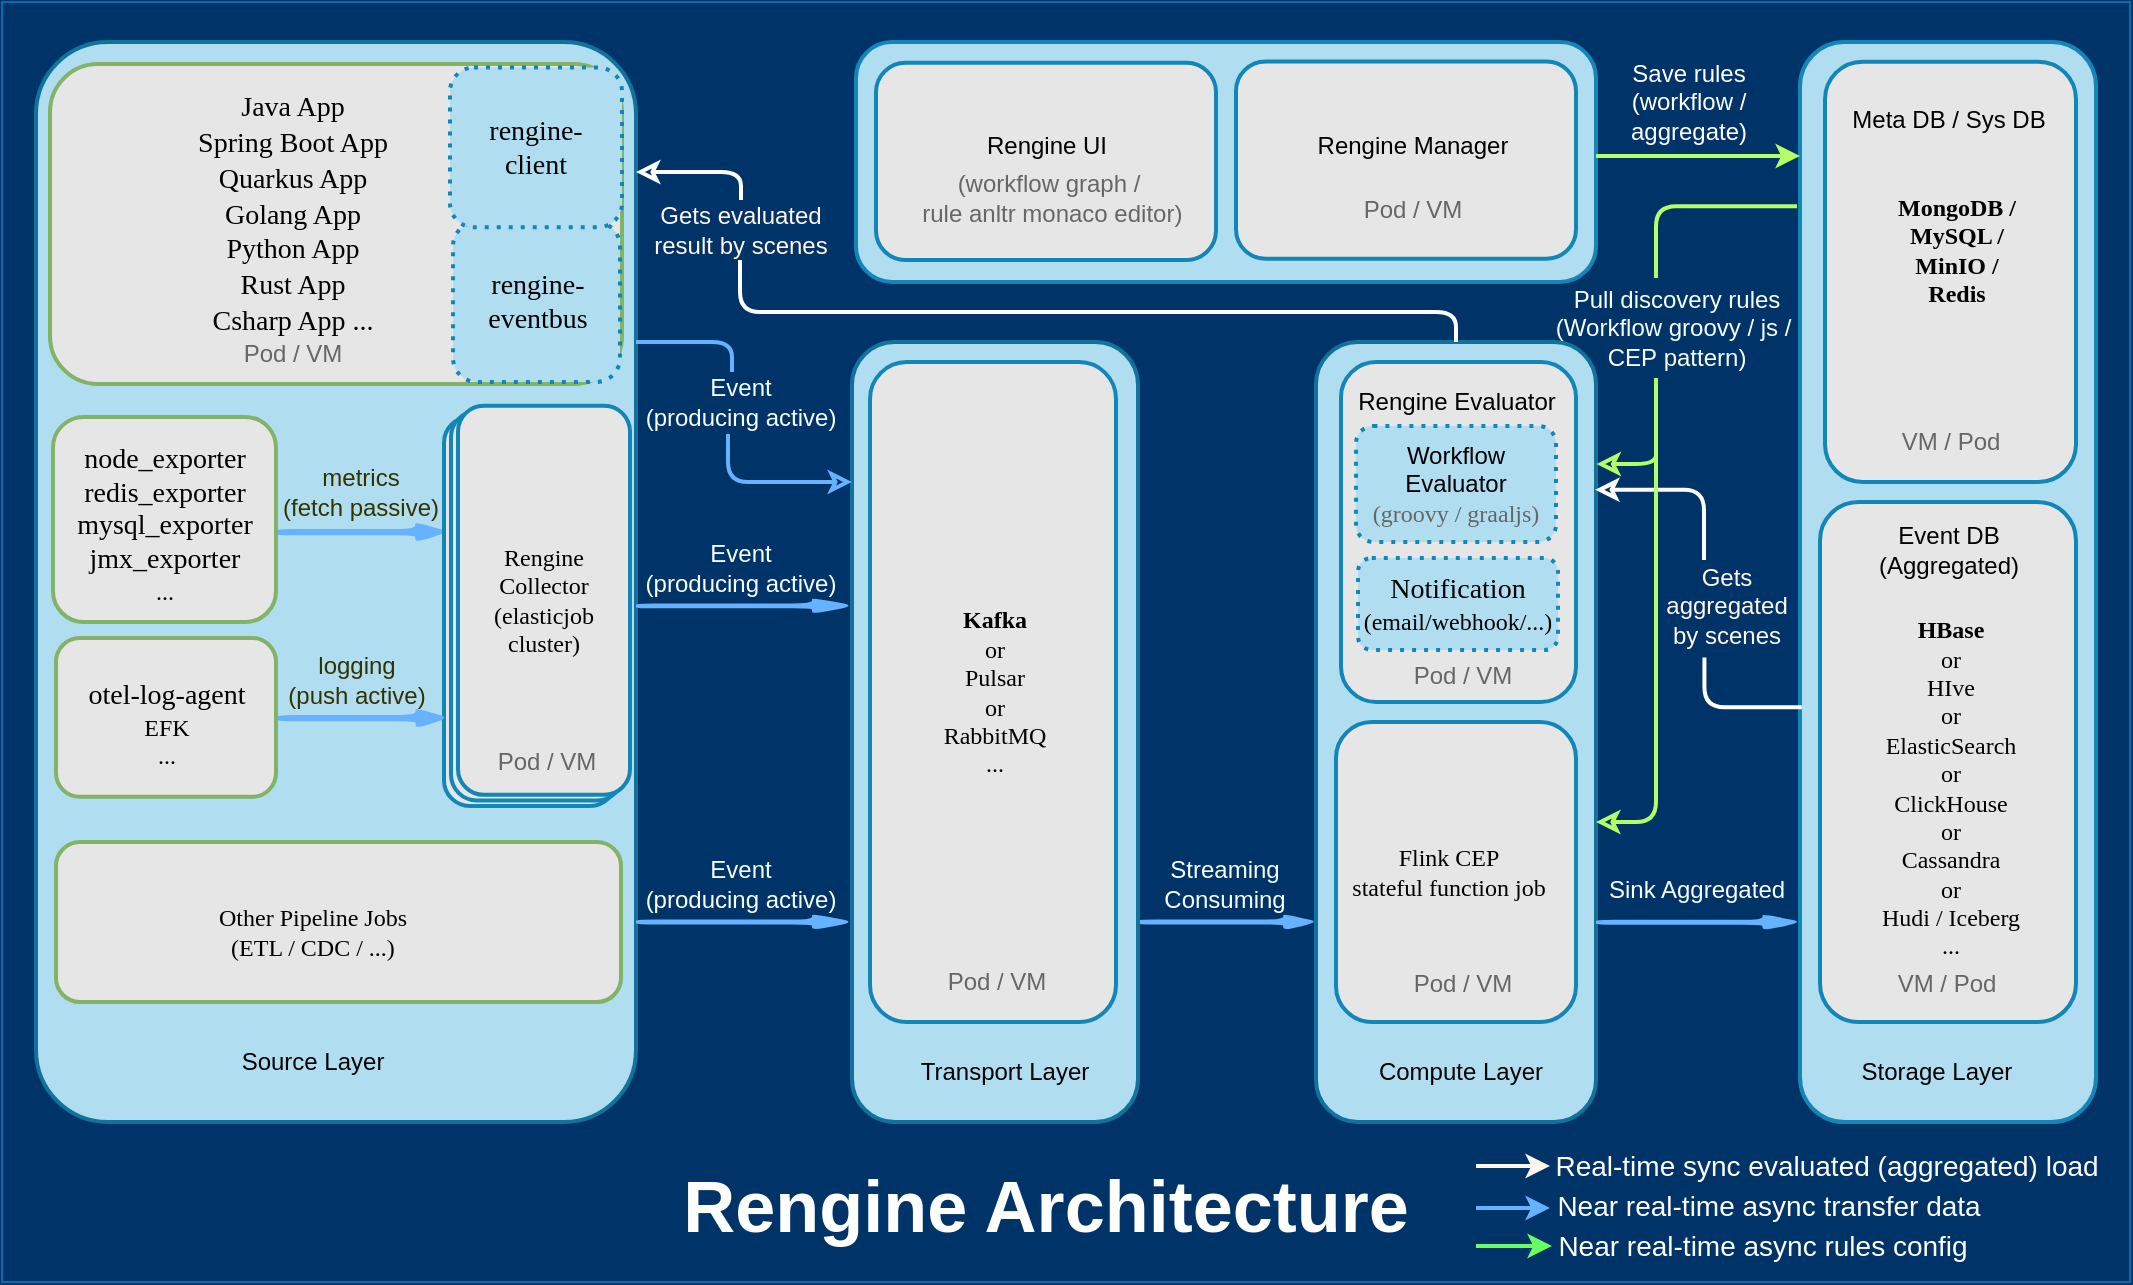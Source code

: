 <mxfile compressed="true" version="15.4.0" type="device"><diagram id="6a731a19-8d31-9384-78a2-239565b7b9f0" name="Page-1"><mxGraphModel dx="1020" dy="604" grid="1" gridSize="10" guides="1" tooltips="1" connect="1" arrows="1" fold="1" page="1" pageScale="1" pageWidth="1169" pageHeight="827" background="#003469" math="0" shadow="0"><root><mxCell id="0"/><mxCell id="1" parent="0"/><mxCell id="liq5NkUreGpoknxuroZ0-2047" value="" style="whiteSpace=wrap;html=1;fillColor=#003469;strokeColor=#006EAF;fontColor=#ffffff;rounded=0;sketch=0;shadow=0;glass=0;" parent="1" vertex="1"><mxGeometry x="893" y="80" width="1064" height="640" as="geometry"/></mxCell><mxCell id="Ersdq_0Ya5bNdE3jLogt-2050" value="&lt;font color=&quot;#000000&quot;&gt;&lt;br&gt;&lt;/font&gt;" style="whiteSpace=wrap;html=1;strokeColor=#10739e;strokeWidth=2;fillColor=#b1ddf0;fontFamily=Verdana;fontSize=12;glass=0;shadow=0;rounded=1;arcSize=12;imageWidth=24;" parent="1" vertex="1"><mxGeometry x="910" y="100" width="300" height="540" as="geometry"/></mxCell><mxCell id="2024" value="&lt;font color=&quot;#000000&quot;&gt;&lt;br&gt;&lt;/font&gt;" style="whiteSpace=wrap;html=1;strokeColor=#82B366;strokeWidth=2;fillColor=#E6E6E6;fontFamily=Verdana;fontSize=12;fontColor=#00BEF2;rounded=1;" parent="1" vertex="1"><mxGeometry x="917" y="111" width="286" height="160" as="geometry"/></mxCell><mxCell id="2047" value="Rengine Architecture" style="text;html=1;strokeColor=none;fillColor=none;align=center;verticalAlign=middle;whiteSpace=wrap;overflow=hidden;dashed=1;fontSize=36;fontColor=#FFFFFF;fontFamily=Helvetica;fontStyle=1;rounded=1;" parent="1" vertex="1"><mxGeometry x="1180" y="657.01" width="470" height="50" as="geometry"/></mxCell><mxCell id="Lg0UFJUU80Y_jGTndtaA-2095" value="" style="shape=singleArrow;whiteSpace=wrap;html=1;fillColor=#66B2FF;strokeColor=none;strokeWidth=2;rounded=1;" parent="1" vertex="1"><mxGeometry x="1460" y="535.88" width="92" height="8.25" as="geometry"/></mxCell><mxCell id="Lg0UFJUU80Y_jGTndtaA-2106" value="" style="shape=singleArrow;whiteSpace=wrap;html=1;strokeColor=none;rounded=1;fillColor=#66B2FF;" parent="1" vertex="1"><mxGeometry x="1030" y="340" width="87" height="10.12" as="geometry"/></mxCell><mxCell id="Lg0UFJUU80Y_jGTndtaA-2130" value="&lt;font color=&quot;#000000&quot;&gt;&lt;font style=&quot;font-size: 14px&quot;&gt;rengine-&lt;br&gt;eventbus&lt;/font&gt;&lt;br&gt;&lt;/font&gt;" style="whiteSpace=wrap;html=1;dashed=1;strokeWidth=2;fontFamily=Verdana;fontSize=12;fillColor=#b1ddf0;strokeColor=#1386B8;dashPattern=1 2;rounded=1;" parent="1" vertex="1"><mxGeometry x="1118.5" y="190" width="83.5" height="80" as="geometry"/></mxCell><mxCell id="Lg0UFJUU80Y_jGTndtaA-2138" value="&lt;font color=&quot;#f7fffa&quot;&gt;Streaming&lt;br&gt;Consuming&lt;/font&gt;" style="text;html=1;align=center;verticalAlign=middle;resizable=0;points=[];autosize=1;strokeColor=none;fillColor=none;dashed=1;rounded=1;" parent="1" vertex="1"><mxGeometry x="1464" y="505.88" width="80" height="30" as="geometry"/></mxCell><mxCell id="Lg0UFJUU80Y_jGTndtaA-2139" value="&lt;font color=&quot;#f7fffa&quot;&gt;Sink Aggregated&lt;/font&gt;&lt;font color=&quot;#f7fffa&quot;&gt;&lt;br&gt;&lt;/font&gt;" style="text;html=1;align=center;verticalAlign=middle;resizable=0;points=[];autosize=1;strokeColor=none;fillColor=none;rounded=1;" parent="1" vertex="1"><mxGeometry x="1690.25" y="514.44" width="100" height="20" as="geometry"/></mxCell><mxCell id="Lg0UFJUU80Y_jGTndtaA-2142" value="&lt;span style=&quot;color: rgb(247 , 255 , 250)&quot;&gt;Event&lt;/span&gt;&lt;font color=&quot;#f7fffa&quot; style=&quot;font-size: 12px&quot;&gt;&lt;br&gt;(producing active)&lt;/font&gt;" style="text;html=1;align=center;verticalAlign=middle;resizable=0;points=[];autosize=1;strokeColor=none;fillColor=none;rounded=1;" parent="1" vertex="1"><mxGeometry x="1207" y="506" width="110" height="30" as="geometry"/></mxCell><mxCell id="Lg0UFJUU80Y_jGTndtaA-2152" value="&lt;font color=&quot;#000000&quot;&gt;&lt;br&gt;&lt;/font&gt;" style="whiteSpace=wrap;html=1;strokeColor=#82B366;strokeWidth=2;fillColor=#E6E6E6;fontFamily=Verdana;fontSize=12;fontColor=#00BEF2;rounded=1;" parent="1" vertex="1"><mxGeometry x="918.5" y="287.46" width="111.5" height="102.54" as="geometry"/></mxCell><mxCell id="Lg0UFJUU80Y_jGTndtaA-2153" value="&lt;font face=&quot;verdana&quot; style=&quot;font-size: 14px&quot;&gt;&lt;span style=&quot;font-size: 14px&quot;&gt;node_exporter&lt;/span&gt;&lt;span style=&quot;font-size: 14px&quot;&gt;&lt;br&gt;&lt;/span&gt;redis_exporter&lt;br&gt;mysql_exporter&lt;br&gt;jmx_exporter&lt;br&gt;&lt;/font&gt;&lt;font face=&quot;verdana&quot;&gt;...&lt;br&gt;&lt;/font&gt;" style="text;html=1;align=center;verticalAlign=middle;resizable=0;points=[];autosize=1;strokeColor=none;fillColor=none;rounded=1;" parent="1" vertex="1"><mxGeometry x="924" y="300.88" width="100" height="80" as="geometry"/></mxCell><mxCell id="Lg0UFJUU80Y_jGTndtaA-2164" value="&lt;font color=&quot;#000000&quot;&gt;&lt;font style=&quot;font-size: 14px&quot;&gt;rengine-&lt;br&gt;client&lt;/font&gt;&lt;br&gt;&lt;/font&gt;" style="whiteSpace=wrap;html=1;dashed=1;strokeWidth=2;fontFamily=Verdana;fontSize=12;fillColor=#b1ddf0;strokeColor=#1386B8;dashPattern=1 2;rounded=1;" parent="1" vertex="1"><mxGeometry x="1117" y="112.75" width="86" height="79.89" as="geometry"/></mxCell><mxCell id="Lg0UFJUU80Y_jGTndtaA-2173" value="" style="endArrow=none;html=1;strokeColor=#B3FF66;strokeWidth=2;edgeStyle=orthogonalEdgeStyle;startArrow=none;startFill=0;endFill=0;entryX=-0.01;entryY=0.152;entryDx=0;entryDy=0;entryPerimeter=0;" parent="1" target="oJ2zj1i_s-X4qzBes9kp-2050" edge="1"><mxGeometry width="50" height="50" relative="1" as="geometry"><mxPoint x="1720" y="218" as="sourcePoint"/><mxPoint x="1789" y="220" as="targetPoint"/><Array as="points"><mxPoint x="1720" y="182"/></Array></mxGeometry></mxCell><mxCell id="Lg0UFJUU80Y_jGTndtaA-2132" value="&lt;font style=&quot;font-size: 14px&quot;&gt;&lt;span style=&quot;font-family: &amp;#34;verdana&amp;#34;&quot;&gt;Java App&lt;/span&gt;&lt;span style=&quot;font-family: &amp;#34;verdana&amp;#34;&quot;&gt;&lt;br&gt;Spring Boot App&lt;br&gt;&lt;/span&gt;&lt;span style=&quot;font-family: &amp;#34;verdana&amp;#34;&quot;&gt;Quarkus App&lt;br&gt;Golang App&lt;br&gt;&lt;/span&gt;&lt;span style=&quot;font-family: &amp;#34;verdana&amp;#34;&quot;&gt;Python App&lt;br&gt;Rust App&lt;br&gt;Csharp App ...&lt;/span&gt;&lt;br&gt;&lt;/font&gt;" style="text;html=1;align=center;verticalAlign=middle;resizable=0;points=[];autosize=1;strokeColor=none;fillColor=none;rounded=1;" parent="1" vertex="1"><mxGeometry x="982.5" y="131" width="110" height="110" as="geometry"/></mxCell><mxCell id="-isZvfm1eyCs0BBh3orQ-2047" value="&lt;font color=&quot;#000000&quot;&gt;&lt;br&gt;&lt;/font&gt;" style="whiteSpace=wrap;html=1;strokeColor=#82B366;strokeWidth=2;fillColor=#E6E6E6;fontFamily=Verdana;fontSize=12;fontColor=#00BEF2;rounded=1;" parent="1" vertex="1"><mxGeometry x="920" y="500" width="282.5" height="80" as="geometry"/></mxCell><mxCell id="-isZvfm1eyCs0BBh3orQ-2048" value="&lt;font face=&quot;verdana&quot;&gt;Other Pipeline Jobs&lt;br&gt;(ETL / CDC / ...)&lt;br&gt;&lt;/font&gt;" style="text;html=1;align=center;verticalAlign=middle;resizable=0;points=[];autosize=1;strokeColor=none;fillColor=none;rounded=1;" parent="1" vertex="1"><mxGeometry x="992.5" y="530" width="110" height="30" as="geometry"/></mxCell><mxCell id="-isZvfm1eyCs0BBh3orQ-2049" value="" style="shape=singleArrow;whiteSpace=wrap;html=1;fillColor=#66B2FF;strokeColor=none;strokeWidth=2;rounded=1;" parent="1" vertex="1"><mxGeometry x="1210" y="377.82" width="110" height="8.25" as="geometry"/></mxCell><mxCell id="-isZvfm1eyCs0BBh3orQ-2051" value="&lt;font color=&quot;#f7fffa&quot;&gt;Event&lt;br&gt;(&lt;/font&gt;&lt;span style=&quot;color: rgb(247 , 255 , 250)&quot;&gt;producing&amp;nbsp;&lt;/span&gt;&lt;span style=&quot;color: rgb(247 , 255 , 250)&quot;&gt;active&lt;/span&gt;&lt;font color=&quot;#f7fffa&quot;&gt;)&lt;/font&gt;" style="text;html=1;align=center;verticalAlign=middle;resizable=0;points=[];autosize=1;rounded=1;" parent="1" vertex="1"><mxGeometry x="1207" y="347.95" width="110" height="30" as="geometry"/></mxCell><mxCell id="-isZvfm1eyCs0BBh3orQ-2058" value="" style="endArrow=classic;html=1;strokeColor=#66FF66;edgeStyle=orthogonalEdgeStyle;strokeWidth=2;" parent="1" edge="1"><mxGeometry width="50" height="50" relative="1" as="geometry"><mxPoint x="1630" y="702" as="sourcePoint"/><mxPoint x="1668" y="701.99" as="targetPoint"/><Array as="points"><mxPoint x="1648" y="701.99"/><mxPoint x="1648" y="701.99"/></Array></mxGeometry></mxCell><mxCell id="-isZvfm1eyCs0BBh3orQ-2054" value="" style="endArrow=classic;html=1;strokeColor=#FFF7EB;edgeStyle=orthogonalEdgeStyle;strokeWidth=2;" parent="1" edge="1"><mxGeometry width="50" height="50" relative="1" as="geometry"><mxPoint x="1630" y="662" as="sourcePoint"/><mxPoint x="1667" y="662" as="targetPoint"/><Array as="points"><mxPoint x="1647" y="662"/><mxPoint x="1647" y="662"/></Array></mxGeometry></mxCell><mxCell id="-isZvfm1eyCs0BBh3orQ-2056" value="" style="endArrow=classic;html=1;strokeColor=#66B2FF;edgeStyle=orthogonalEdgeStyle;strokeWidth=2;" parent="1" edge="1"><mxGeometry width="50" height="50" relative="1" as="geometry"><mxPoint x="1630" y="683" as="sourcePoint"/><mxPoint x="1667" y="683" as="targetPoint"/><Array as="points"><mxPoint x="1647" y="683"/><mxPoint x="1647" y="683"/></Array></mxGeometry></mxCell><mxCell id="-isZvfm1eyCs0BBh3orQ-2061" value="&lt;font style=&quot;font-size: 14px&quot;&gt;Near real-time async transfer data&lt;/font&gt;" style="text;html=1;align=center;verticalAlign=middle;resizable=0;points=[];autosize=1;strokeColor=none;fillColor=none;strokeWidth=2;fontColor=#FFFFFF;rounded=1;" parent="1" vertex="1"><mxGeometry x="1661" y="672.01" width="230" height="20" as="geometry"/></mxCell><mxCell id="-isZvfm1eyCs0BBh3orQ-2055" value="&lt;font style=&quot;font-size: 14px&quot;&gt;Real-time sync evaluated (aggregated) load&lt;/font&gt;" style="text;html=1;align=center;verticalAlign=middle;resizable=0;points=[];autosize=1;strokeWidth=2;fontColor=#FFFFFF;rounded=1;" parent="1" vertex="1"><mxGeometry x="1660" y="652.01" width="290" height="20" as="geometry"/></mxCell><mxCell id="-isZvfm1eyCs0BBh3orQ-2063" value="&lt;font style=&quot;font-size: 14px&quot;&gt;Near real-time async rules config&lt;/font&gt;" style="text;html=1;align=center;verticalAlign=middle;resizable=0;points=[];autosize=1;strokeColor=none;fillColor=none;strokeWidth=2;fontColor=#FFFFFF;rounded=1;" parent="1" vertex="1"><mxGeometry x="1663" y="692.01" width="220" height="20" as="geometry"/></mxCell><mxCell id="oJ2zj1i_s-X4qzBes9kp-2047" value="Source Layer" style="text;html=1;align=center;verticalAlign=middle;resizable=0;points=[];autosize=1;strokeColor=none;fillColor=none;rounded=1;" parent="1" vertex="1"><mxGeometry x="1002.5" y="600.01" width="90" height="20" as="geometry"/></mxCell><mxCell id="oJ2zj1i_s-X4qzBes9kp-2048" value="&lt;font color=&quot;#000000&quot;&gt;&lt;br&gt;&lt;/font&gt;" style="whiteSpace=wrap;html=1;strokeColor=#10739e;strokeWidth=2;fillColor=#b1ddf0;fontFamily=Verdana;fontSize=12;rounded=1;" parent="1" vertex="1"><mxGeometry x="1550" y="250" width="140" height="390" as="geometry"/></mxCell><mxCell id="Lg0UFJUU80Y_jGTndtaA-2094" value="&lt;font color=&quot;#000000&quot;&gt;&lt;br&gt;&lt;/font&gt;" style="whiteSpace=wrap;html=1;strokeColor=#1386B8;strokeWidth=2;fillColor=#E6E6E6;fontFamily=Verdana;fontSize=12;fontColor=#00BEF2;rounded=1;" parent="1" vertex="1"><mxGeometry x="1560" y="440" width="120" height="150" as="geometry"/></mxCell><mxCell id="Ersdq_0Ya5bNdE3jLogt-2049" value="&lt;span style=&quot;font-family: &amp;#34;verdana&amp;#34;&quot;&gt;Flink CEP&lt;/span&gt;&lt;br style=&quot;font-family: &amp;#34;verdana&amp;#34;&quot;&gt;&lt;span style=&quot;font-family: &amp;#34;verdana&amp;#34;&quot;&gt;stateful function job&lt;/span&gt;" style="text;html=1;align=center;verticalAlign=middle;resizable=0;points=[];autosize=1;strokeColor=none;fillColor=none;rounded=1;" parent="1" vertex="1"><mxGeometry x="1561" y="500" width="110" height="30" as="geometry"/></mxCell><mxCell id="oJ2zj1i_s-X4qzBes9kp-2049" value="Compute Layer" style="text;html=1;strokeColor=none;fillColor=none;align=center;verticalAlign=middle;whiteSpace=wrap;rounded=1;" parent="1" vertex="1"><mxGeometry x="1575" y="600.01" width="95" height="30" as="geometry"/></mxCell><mxCell id="oJ2zj1i_s-X4qzBes9kp-2050" value="&lt;font color=&quot;#000000&quot;&gt;&lt;br&gt;&lt;/font&gt;" style="whiteSpace=wrap;html=1;strokeColor=#1386B8;strokeWidth=2;fillColor=#b1ddf0;fontFamily=Verdana;fontSize=12;rounded=1;" parent="1" vertex="1"><mxGeometry x="1792" y="100" width="148" height="540" as="geometry"/></mxCell><mxCell id="Lg0UFJUU80Y_jGTndtaA-2093" value="&lt;font color=&quot;#000000&quot;&gt;&lt;br&gt;&lt;/font&gt;" style="whiteSpace=wrap;html=1;strokeColor=#1386B8;strokeWidth=2;fillColor=#E6E6E6;fontFamily=Verdana;fontSize=12;fontColor=#00BEF2;rounded=1;" parent="1" vertex="1"><mxGeometry x="1802" y="330" width="128" height="260" as="geometry"/></mxCell><mxCell id="30q1TXB40e59RwhW07Q0-2049" value="&lt;font face=&quot;verdana&quot;&gt;&lt;b&gt;HBase&lt;br&gt;&lt;/b&gt;&lt;/font&gt;&lt;font face=&quot;Verdana&quot;&gt;or&lt;br&gt;HIve&lt;br&gt;&lt;/font&gt;&lt;font face=&quot;verdana&quot;&gt;or&lt;/font&gt;&lt;br&gt;&lt;font face=&quot;verdana&quot;&gt;ElasticSearch&lt;/font&gt;&lt;br&gt;&lt;font face=&quot;verdana&quot;&gt;or&lt;/font&gt;&lt;br&gt;&lt;font face=&quot;verdana&quot;&gt;ClickHouse&lt;/font&gt;&lt;br&gt;&lt;font face=&quot;verdana&quot;&gt;or&lt;/font&gt;&lt;br&gt;&lt;font face=&quot;verdana&quot;&gt;Cassandra&lt;br&gt;&lt;/font&gt;&lt;font face=&quot;Verdana&quot;&gt;or&lt;br&gt;Hudi / Iceberg&lt;/font&gt;&lt;br&gt;&lt;font face=&quot;verdana&quot;&gt;...&lt;/font&gt;" style="text;html=1;align=center;verticalAlign=middle;resizable=0;points=[];autosize=1;strokeColor=none;fillColor=none;rounded=1;" parent="1" vertex="1"><mxGeometry x="1826.5" y="388" width="80" height="170" as="geometry"/></mxCell><mxCell id="oJ2zj1i_s-X4qzBes9kp-2051" value="Storage Layer" style="text;html=1;strokeColor=none;fillColor=none;align=center;verticalAlign=middle;whiteSpace=wrap;rounded=1;" parent="1" vertex="1"><mxGeometry x="1812.5" y="600.01" width="95" height="30" as="geometry"/></mxCell><mxCell id="oJ2zj1i_s-X4qzBes9kp-2052" value="&lt;font color=&quot;#000000&quot;&gt;&lt;br&gt;&lt;/font&gt;" style="whiteSpace=wrap;html=1;strokeColor=#10739e;strokeWidth=2;fillColor=#b1ddf0;fontFamily=Verdana;fontSize=12;rounded=1;" parent="1" vertex="1"><mxGeometry x="1318" y="250" width="143" height="390" as="geometry"/></mxCell><mxCell id="Lg0UFJUU80Y_jGTndtaA-2102" value="&lt;font color=&quot;#000000&quot;&gt;&lt;br&gt;&lt;/font&gt;" style="whiteSpace=wrap;html=1;strokeColor=#1386B8;strokeWidth=2;fillColor=#E6E6E6;fontFamily=Verdana;fontSize=12;fontColor=#00BEF2;rounded=1;" parent="1" vertex="1"><mxGeometry x="1114" y="287.46" width="86" height="194.54" as="geometry"/></mxCell><mxCell id="Lg0UFJUU80Y_jGTndtaA-2086" value="&lt;font color=&quot;#000000&quot;&gt;&lt;br&gt;&lt;/font&gt;" style="whiteSpace=wrap;html=1;strokeColor=#1386B8;strokeWidth=2;fillColor=#E6E6E6;fontFamily=Verdana;fontSize=12;fontColor=#00BEF2;rounded=1;" parent="1" vertex="1"><mxGeometry x="1327" y="260" width="123" height="330" as="geometry"/></mxCell><mxCell id="30q1TXB40e59RwhW07Q0-2047" value="&lt;span style=&quot;font-family: &amp;#34;verdana&amp;#34;&quot;&gt;&lt;b&gt;Kafka&lt;/b&gt;&lt;/span&gt;&lt;br style=&quot;font-family: &amp;#34;verdana&amp;#34;&quot;&gt;&lt;span style=&quot;font-family: &amp;#34;verdana&amp;#34;&quot;&gt;or&lt;/span&gt;&lt;br style=&quot;font-family: &amp;#34;verdana&amp;#34;&quot;&gt;&lt;span style=&quot;font-family: &amp;#34;verdana&amp;#34;&quot;&gt;Pulsar&lt;/span&gt;&lt;br style=&quot;font-family: &amp;#34;verdana&amp;#34;&quot;&gt;&lt;span style=&quot;font-family: &amp;#34;verdana&amp;#34;&quot;&gt;or&lt;/span&gt;&lt;br style=&quot;font-family: &amp;#34;verdana&amp;#34;&quot;&gt;&lt;span style=&quot;font-family: &amp;#34;verdana&amp;#34;&quot;&gt;RabbitMQ&lt;br&gt;...&lt;/span&gt;" style="text;html=1;align=center;verticalAlign=middle;resizable=0;points=[];autosize=1;strokeColor=none;fillColor=none;rounded=1;" parent="1" vertex="1"><mxGeometry x="1354.49" y="380" width="70" height="90" as="geometry"/></mxCell><mxCell id="oJ2zj1i_s-X4qzBes9kp-2053" value="Transport Layer" style="text;html=1;strokeColor=none;fillColor=none;align=center;verticalAlign=middle;whiteSpace=wrap;rounded=1;" parent="1" vertex="1"><mxGeometry x="1347.49" y="600.01" width="95" height="30" as="geometry"/></mxCell><mxCell id="Lg0UFJUU80Y_jGTndtaA-2147" value="&lt;font color=&quot;#333300&quot;&gt;metrics&lt;br&gt;(fetch&amp;nbsp;passive)&lt;/font&gt;" style="text;html=1;align=center;verticalAlign=middle;resizable=0;points=[];autosize=1;strokeColor=none;fillColor=none;rounded=1;" parent="1" vertex="1"><mxGeometry x="1027" y="310" width="90" height="30" as="geometry"/></mxCell><mxCell id="oJ2zj1i_s-X4qzBes9kp-2064" value="&lt;font color=&quot;#000000&quot;&gt;&lt;br&gt;&lt;/font&gt;" style="whiteSpace=wrap;html=1;strokeColor=#1386B8;strokeWidth=2;fillColor=#b1ddf0;fontFamily=Verdana;fontSize=12;rounded=1;" parent="1" vertex="1"><mxGeometry x="1320" y="100" width="370" height="120" as="geometry"/></mxCell><mxCell id="oJ2zj1i_s-X4qzBes9kp-2066" value="" style="shape=singleArrow;whiteSpace=wrap;html=1;fillColor=#66B2FF;strokeColor=none;strokeWidth=2;rounded=1;" parent="1" vertex="1"><mxGeometry x="1210" y="535.88" width="110" height="8.25" as="geometry"/></mxCell><mxCell id="oJ2zj1i_s-X4qzBes9kp-2067" value="&lt;font color=&quot;#000000&quot;&gt;&lt;br&gt;&lt;/font&gt;" style="whiteSpace=wrap;html=1;strokeColor=#1386B8;strokeWidth=2;fillColor=#E6E6E6;fontFamily=Verdana;fontSize=12;fontColor=#00BEF2;rounded=1;" parent="1" vertex="1"><mxGeometry x="1330" y="110.38" width="170" height="98.62" as="geometry"/></mxCell><mxCell id="j-gmOjagjM2YAh6BssjO-2047" value="&lt;font color=&quot;#000000&quot;&gt;&lt;br&gt;&lt;/font&gt;" style="whiteSpace=wrap;html=1;strokeColor=#1386B8;strokeWidth=2;fillColor=#E6E6E6;fontFamily=Verdana;fontSize=12;fontColor=#00BEF2;rounded=1;" parent="1" vertex="1"><mxGeometry x="1562.5" y="260" width="117.5" height="170" as="geometry"/></mxCell><mxCell id="j-gmOjagjM2YAh6BssjO-2048" value="Rengine Evaluator" style="text;html=1;align=center;verticalAlign=middle;resizable=0;points=[];autosize=1;strokeColor=none;fillColor=none;rounded=1;" parent="1" vertex="1"><mxGeometry x="1565" y="270" width="110" height="20" as="geometry"/></mxCell><mxCell id="j-gmOjagjM2YAh6BssjO-2051" value="" style="endArrow=classic;html=1;strokeColor=#FFFFFF;strokeWidth=2;edgeStyle=orthogonalEdgeStyle;startArrow=none;startFill=0;endFill=0;exitX=0.505;exitY=0;exitDx=0;exitDy=0;exitPerimeter=0;" parent="1" source="Lg0UFJUU80Y_jGTndtaA-2176" edge="1"><mxGeometry width="50" height="50" relative="1" as="geometry"><mxPoint x="1230" y="338.19" as="sourcePoint"/><mxPoint x="1210" y="165" as="targetPoint"/><Array as="points"><mxPoint x="1263" y="165"/></Array></mxGeometry></mxCell><mxCell id="Lg0UFJUU80Y_jGTndtaA-2176" value="&lt;font color=&quot;#fff7eb&quot;&gt;Gets evaluated&lt;br&gt;result by scenes&lt;/font&gt;" style="text;html=1;align=center;verticalAlign=middle;resizable=0;points=[];autosize=1;strokeColor=none;fillColor=none;rounded=1;" parent="1" vertex="1"><mxGeometry x="1212" y="179" width="100" height="30" as="geometry"/></mxCell><mxCell id="-IpRpO6k3fpdj8esecgy-2047" value="" style="endArrow=none;html=1;strokeColor=#FFFFFF;strokeWidth=2;edgeStyle=orthogonalEdgeStyle;startArrow=none;startFill=0;endFill=0;exitX=0.5;exitY=0;exitDx=0;exitDy=0;" parent="1" source="oJ2zj1i_s-X4qzBes9kp-2048" target="Lg0UFJUU80Y_jGTndtaA-2176" edge="1"><mxGeometry width="50" height="50" relative="1" as="geometry"><mxPoint x="1620" y="260" as="sourcePoint"/><mxPoint x="1240" y="235" as="targetPoint"/><Array as="points"><mxPoint x="1620" y="235"/></Array></mxGeometry></mxCell><mxCell id="-IpRpO6k3fpdj8esecgy-2049" value="" style="endArrow=none;html=1;strokeColor=#66B2FF;strokeWidth=2;edgeStyle=orthogonalEdgeStyle;startArrow=none;startFill=0;endFill=0;" parent="1" source="Lg0UFJUU80Y_jGTndtaA-2148" edge="1"><mxGeometry width="50" height="50" relative="1" as="geometry"><mxPoint x="1312" y="310" as="sourcePoint"/><mxPoint x="1210" y="250" as="targetPoint"/><Array as="points"><mxPoint x="1258" y="250"/></Array></mxGeometry></mxCell><mxCell id="Lg0UFJUU80Y_jGTndtaA-2148" value="&lt;span style=&quot;color: rgb(247 , 255 , 250)&quot;&gt;Event&lt;/span&gt;&lt;font color=&quot;#f7fffa&quot;&gt;&lt;br&gt;(&lt;/font&gt;&lt;span style=&quot;color: rgb(247 , 255 , 250)&quot;&gt;producing active&lt;/span&gt;&lt;font color=&quot;#f7fffa&quot;&gt;)&lt;/font&gt;" style="text;html=1;align=center;verticalAlign=middle;resizable=0;points=[];autosize=1;rounded=1;" parent="1" vertex="1"><mxGeometry x="1207" y="265" width="110" height="30" as="geometry"/></mxCell><mxCell id="-IpRpO6k3fpdj8esecgy-2050" value="" style="endArrow=none;html=1;strokeColor=#66B2FF;strokeWidth=2;edgeStyle=orthogonalEdgeStyle;startArrow=classic;startFill=0;endFill=0;" parent="1" source="oJ2zj1i_s-X4qzBes9kp-2052" edge="1"><mxGeometry width="50" height="50" relative="1" as="geometry"><mxPoint x="1300" y="310" as="sourcePoint"/><mxPoint x="1256" y="296" as="targetPoint"/><Array as="points"><mxPoint x="1256" y="320"/></Array></mxGeometry></mxCell><mxCell id="MTHTHAtpvAVGivWzUAkl-2047" value="&lt;font color=&quot;#000000&quot;&gt;&lt;span style=&quot;font-size: 14px&quot;&gt;Notification&lt;br&gt;&lt;/span&gt;(email/webhook/...)&lt;br&gt;&lt;/font&gt;" style="whiteSpace=wrap;html=1;dashed=1;strokeWidth=2;fontFamily=Verdana;fontSize=12;fillColor=#b1ddf0;strokeColor=#1386B8;rounded=1;dashPattern=1 2;" parent="1" vertex="1"><mxGeometry x="1571" y="358" width="100" height="46" as="geometry"/></mxCell><mxCell id="MTHTHAtpvAVGivWzUAkl-2048" value="&lt;span style=&quot;font-family: &amp;#34;helvetica&amp;#34;&quot;&gt;Workflow&lt;br&gt;Evaluator&lt;br&gt;&lt;/span&gt;&lt;font color=&quot;#666666&quot;&gt;(groovy / graaljs)&lt;/font&gt;" style="whiteSpace=wrap;html=1;dashed=1;strokeWidth=2;fontFamily=Verdana;fontSize=12;fillColor=#b1ddf0;strokeColor=#1386B8;rounded=1;dashPattern=1 2;" parent="1" vertex="1"><mxGeometry x="1570" y="292.01" width="100" height="57.99" as="geometry"/></mxCell><mxCell id="T68hyFXs-GE8wqWiyWgg-2047" value="&lt;font color=&quot;#000000&quot;&gt;&lt;br&gt;&lt;/font&gt;" style="whiteSpace=wrap;html=1;strokeColor=#1386B8;strokeWidth=2;fillColor=#E6E6E6;fontFamily=Verdana;fontSize=12;fontColor=#00BEF2;rounded=1;" parent="1" vertex="1"><mxGeometry x="1804.5" y="109.83" width="125.5" height="210.17" as="geometry"/></mxCell><mxCell id="T68hyFXs-GE8wqWiyWgg-2048" value="&lt;font face=&quot;verdana&quot;&gt;&lt;b&gt;MongoDB / &lt;/b&gt;&lt;br&gt;&lt;b&gt;MySQL /&lt;/b&gt;&lt;br&gt;&lt;b&gt;MinIO /&lt;br&gt;Redis&lt;/b&gt;&lt;br&gt;&lt;/font&gt;" style="text;html=1;align=center;verticalAlign=middle;resizable=0;points=[];autosize=1;strokeColor=none;fillColor=none;rounded=1;" parent="1" vertex="1"><mxGeometry x="1834.5" y="173.92" width="70" height="60" as="geometry"/></mxCell><mxCell id="T68hyFXs-GE8wqWiyWgg-2049" value="" style="endArrow=none;html=1;strokeColor=#B3FF66;strokeWidth=2;edgeStyle=orthogonalEdgeStyle;startArrow=classic;startFill=1;endFill=0;entryX=1;entryY=0.5;entryDx=0;entryDy=0;" parent="1" edge="1"><mxGeometry width="50" height="50" relative="1" as="geometry"><mxPoint x="1792" y="157" as="sourcePoint"/><mxPoint x="1690" y="157" as="targetPoint"/><Array as="points"><mxPoint x="1792" y="157"/></Array></mxGeometry></mxCell><mxCell id="T68hyFXs-GE8wqWiyWgg-2050" value="&lt;font color=&quot;#ffffff&quot;&gt;Save rules&lt;br&gt;(workflow /&lt;br&gt;aggregate)&lt;br&gt;&lt;/font&gt;" style="text;html=1;align=center;verticalAlign=middle;resizable=0;points=[];autosize=1;strokeColor=none;fillColor=none;rounded=1;" parent="1" vertex="1"><mxGeometry x="1701" y="104.69" width="70" height="50" as="geometry"/></mxCell><mxCell id="hXZXt88YALmzEBhijYpD-2047" value="" style="endArrow=none;html=1;strokeColor=#B3FF66;strokeWidth=2;startArrow=classic;startFill=0;endFill=0;edgeStyle=orthogonalEdgeStyle;" parent="1" edge="1"><mxGeometry width="50" height="50" relative="1" as="geometry"><mxPoint x="1690.25" y="310.99" as="sourcePoint"/><mxPoint x="1720" y="302" as="targetPoint"/><Array as="points"><mxPoint x="1720" y="311"/></Array></mxGeometry></mxCell><mxCell id="hXZXt88YALmzEBhijYpD-2049" value="&lt;font color=&quot;#000000&quot;&gt;&lt;br&gt;&lt;/font&gt;" style="whiteSpace=wrap;html=1;strokeColor=#82B366;strokeWidth=2;fillColor=#E6E6E6;fontFamily=Verdana;fontSize=12;rounded=1;" parent="1" vertex="1"><mxGeometry x="920" y="398" width="110" height="79.42" as="geometry"/></mxCell><mxCell id="hXZXt88YALmzEBhijYpD-2050" value="&lt;font face=&quot;verdana&quot;&gt;&lt;span style=&quot;font-size: 14px&quot;&gt;otel-log-agent&lt;br&gt;&lt;/span&gt;EFK&lt;br&gt;...&lt;br&gt;&lt;/font&gt;" style="text;html=1;align=center;verticalAlign=middle;resizable=0;points=[];autosize=1;strokeColor=none;fillColor=none;rounded=1;" parent="1" vertex="1"><mxGeometry x="930.25" y="415.79" width="90" height="50" as="geometry"/></mxCell><mxCell id="hXZXt88YALmzEBhijYpD-2051" value="&lt;font color=&quot;#333300&quot;&gt;logging&lt;br&gt;(push active)&lt;/font&gt;" style="text;html=1;align=center;verticalAlign=middle;resizable=0;points=[];autosize=1;strokeColor=none;fillColor=none;rounded=1;" parent="1" vertex="1"><mxGeometry x="1030" y="404" width="80" height="30" as="geometry"/></mxCell><mxCell id="hXZXt88YALmzEBhijYpD-2054" value="" style="shape=singleArrow;whiteSpace=wrap;html=1;strokeColor=none;rounded=1;fillColor=#66B2FF;" parent="1" vertex="1"><mxGeometry x="1031" y="433" width="86" height="10.12" as="geometry"/></mxCell><mxCell id="hXZXt88YALmzEBhijYpD-2055" value="" style="shape=singleArrow;whiteSpace=wrap;html=1;fillColor=#66B2FF;strokeColor=none;strokeWidth=2;rounded=1;" parent="1" vertex="1"><mxGeometry x="1690" y="536" width="104" height="8.25" as="geometry"/></mxCell><mxCell id="hXZXt88YALmzEBhijYpD-2056" value="" style="endArrow=none;html=1;strokeColor=#FFFFFF;strokeWidth=2;startArrow=none;startFill=0;endFill=0;entryX=0.006;entryY=0.616;entryDx=0;entryDy=0;entryPerimeter=0;edgeStyle=orthogonalEdgeStyle;exitX=0.362;exitY=1.015;exitDx=0;exitDy=0;exitPerimeter=0;" parent="1" source="Lg0UFJUU80Y_jGTndtaA-2177" target="oJ2zj1i_s-X4qzBes9kp-2050" edge="1"><mxGeometry width="50" height="50" relative="1" as="geometry"><mxPoint x="1710" y="330" as="sourcePoint"/><mxPoint x="1740" y="330" as="targetPoint"/><Array as="points"><mxPoint x="1744" y="433"/></Array></mxGeometry></mxCell><mxCell id="Lg0UFJUU80Y_jGTndtaA-2177" value="&lt;font color=&quot;#fff7eb&quot;&gt;Gets&lt;br&gt;aggregated&lt;br&gt;by scenes&lt;/font&gt;" style="text;html=1;align=center;verticalAlign=middle;resizable=0;points=[];autosize=1;strokeColor=none;fillColor=none;rounded=1;" parent="1" vertex="1"><mxGeometry x="1715.25" y="356.94" width="80" height="50" as="geometry"/></mxCell><mxCell id="hXZXt88YALmzEBhijYpD-2060" value="" style="endArrow=none;html=1;strokeColor=#FFFFFF;strokeWidth=2;startArrow=classic;startFill=0;endFill=0;exitX=0.997;exitY=0.187;exitDx=0;exitDy=0;exitPerimeter=0;edgeStyle=orthogonalEdgeStyle;" parent="1" edge="1"><mxGeometry width="50" height="50" relative="1" as="geometry"><mxPoint x="1689.58" y="323.93" as="sourcePoint"/><mxPoint x="1744" y="358.94" as="targetPoint"/><Array as="points"><mxPoint x="1744" y="324"/></Array></mxGeometry></mxCell><mxCell id="Lg0UFJUU80Y_jGTndtaA-2146" value="&lt;font color=&quot;#f7fffa&quot;&gt;Pull discovery rules&lt;/font&gt;&lt;font color=&quot;#f7fffa&quot;&gt;&lt;br&gt;(Workflow groovy / js /&lt;/font&gt;&lt;span style=&quot;color: rgb(247 , 255 , 250)&quot;&gt;&amp;nbsp;&lt;/span&gt;&lt;font color=&quot;#f7fffa&quot;&gt;&lt;br&gt;&lt;/font&gt;&lt;font color=&quot;#f7fffa&quot;&gt;CEP&amp;nbsp;&lt;/font&gt;&lt;span style=&quot;color: rgb(247 , 255 , 250)&quot;&gt;pattern&lt;/span&gt;&lt;font color=&quot;#f7fffa&quot;&gt;)&lt;br&gt;&lt;/font&gt;" style="text;html=1;align=center;verticalAlign=middle;resizable=0;points=[];autosize=1;strokeColor=none;fillColor=none;rounded=1;" parent="1" vertex="1"><mxGeometry x="1660" y="218.0" width="140" height="50" as="geometry"/></mxCell><mxCell id="hXZXt88YALmzEBhijYpD-2061" value="" style="endArrow=none;html=1;strokeColor=#B3FF66;strokeWidth=2;edgeStyle=orthogonalEdgeStyle;startArrow=classic;startFill=0;endFill=0;" parent="1" source="oJ2zj1i_s-X4qzBes9kp-2048" target="Lg0UFJUU80Y_jGTndtaA-2146" edge="1"><mxGeometry width="50" height="50" relative="1" as="geometry"><mxPoint x="1690" y="500" as="sourcePoint"/><mxPoint x="1792" y="219.88" as="targetPoint"/><Array as="points"><mxPoint x="1720" y="490"/></Array></mxGeometry></mxCell><mxCell id="mw0VduWXFxRjih8IDGop-2048" value="&lt;font color=&quot;#000000&quot;&gt;&lt;br&gt;&lt;/font&gt;" style="whiteSpace=wrap;html=1;strokeColor=#1386B8;strokeWidth=2;fillColor=#E6E6E6;fontFamily=Verdana;fontSize=12;fontColor=#00BEF2;rounded=1;" parent="1" vertex="1"><mxGeometry x="1510" y="109.75" width="170" height="98.62" as="geometry"/></mxCell><mxCell id="mw0VduWXFxRjih8IDGop-2049" value="Rengine UI" style="text;html=1;align=center;verticalAlign=middle;resizable=0;points=[];autosize=1;strokeColor=none;fillColor=none;rounded=1;" parent="1" vertex="1"><mxGeometry x="1375" y="141.7" width="80" height="20" as="geometry"/></mxCell><mxCell id="oJ2zj1i_s-X4qzBes9kp-2068" value="Rengine Manager" style="text;html=1;align=center;verticalAlign=middle;resizable=0;points=[];autosize=1;strokeColor=none;fillColor=none;rounded=1;" parent="1" vertex="1"><mxGeometry x="1542.5" y="141.7" width="110" height="20" as="geometry"/></mxCell><mxCell id="I3moNXNjjyH6FQWHSDy2-2047" value="Meta DB / Sys DB" style="text;html=1;align=center;verticalAlign=middle;resizable=0;points=[];autosize=1;strokeColor=none;fillColor=none;" parent="1" vertex="1"><mxGeometry x="1810.5" y="129.06" width="110" height="20" as="geometry"/></mxCell><mxCell id="I3moNXNjjyH6FQWHSDy2-2048" value="Event DB&lt;br&gt;(Aggregated)" style="text;html=1;align=center;verticalAlign=middle;resizable=0;points=[];autosize=1;strokeColor=none;fillColor=none;" parent="1" vertex="1"><mxGeometry x="1820.5" y="338.95" width="90" height="30" as="geometry"/></mxCell><mxCell id="YqOJEMZ51GkWj0HpN-If-2047" value="&lt;font color=&quot;#666666&quot;&gt;(workflow graph /&lt;br&gt;&amp;nbsp;rule anltr monaco editor)&lt;/font&gt;" style="text;html=1;align=center;verticalAlign=middle;resizable=0;points=[];autosize=1;strokeColor=none;fillColor=none;" parent="1" vertex="1"><mxGeometry x="1341" y="162.7" width="150" height="30" as="geometry"/></mxCell><mxCell id="YqOJEMZ51GkWj0HpN-If-2048" value="&lt;font color=&quot;#666666&quot;&gt;Pod / VM&lt;/font&gt;" style="text;html=1;align=center;verticalAlign=middle;resizable=0;points=[];autosize=1;strokeColor=none;fillColor=none;" parent="1" vertex="1"><mxGeometry x="1007.5" y="246" width="60" height="20" as="geometry"/></mxCell><mxCell id="YqOJEMZ51GkWj0HpN-If-2049" value="&lt;font color=&quot;#666666&quot;&gt;Pod / VM&lt;/font&gt;" style="text;html=1;align=center;verticalAlign=middle;resizable=0;points=[];autosize=1;strokeColor=none;fillColor=none;" parent="1" vertex="1"><mxGeometry x="1567.5" y="173.92" width="60" height="20" as="geometry"/></mxCell><mxCell id="YqOJEMZ51GkWj0HpN-If-2051" value="&lt;font color=&quot;#666666&quot;&gt;Pod / VM&lt;/font&gt;" style="text;html=1;align=center;verticalAlign=middle;resizable=0;points=[];autosize=1;strokeColor=none;fillColor=none;" parent="1" vertex="1"><mxGeometry x="1359.5" y="560" width="60" height="20" as="geometry"/></mxCell><mxCell id="YqOJEMZ51GkWj0HpN-If-2052" value="&lt;font color=&quot;#666666&quot;&gt;Pod / VM&lt;/font&gt;" style="text;html=1;align=center;verticalAlign=middle;resizable=0;points=[];autosize=1;strokeColor=none;fillColor=none;" parent="1" vertex="1"><mxGeometry x="1592.5" y="561" width="60" height="20" as="geometry"/></mxCell><mxCell id="YqOJEMZ51GkWj0HpN-If-2053" value="&lt;font color=&quot;#666666&quot;&gt;VM / Pod&lt;/font&gt;" style="text;html=1;align=center;verticalAlign=middle;resizable=0;points=[];autosize=1;strokeColor=none;fillColor=none;" parent="1" vertex="1"><mxGeometry x="1834.5" y="561" width="60" height="20" as="geometry"/></mxCell><mxCell id="YqOJEMZ51GkWj0HpN-If-2054" value="&lt;font color=&quot;#666666&quot;&gt;VM / Pod&lt;/font&gt;" style="text;html=1;align=center;verticalAlign=middle;resizable=0;points=[];autosize=1;strokeColor=none;fillColor=none;" parent="1" vertex="1"><mxGeometry x="1836.5" y="290" width="60" height="20" as="geometry"/></mxCell><mxCell id="82_BdXiMDNJr0xXFvUm6-2047" value="&lt;font color=&quot;#666666&quot;&gt;Pod / VM&lt;/font&gt;" style="text;html=1;align=center;verticalAlign=middle;resizable=0;points=[];autosize=1;strokeColor=none;fillColor=none;" parent="1" vertex="1"><mxGeometry x="1592.5" y="406.94" width="60" height="20" as="geometry"/></mxCell><mxCell id="IVix9Z65bFsmAuze9ToU-2047" value="&lt;font color=&quot;#000000&quot;&gt;&lt;br&gt;&lt;/font&gt;" style="whiteSpace=wrap;html=1;strokeColor=#1386B8;strokeWidth=2;fillColor=#E6E6E6;fontFamily=Verdana;fontSize=12;fontColor=#00BEF2;rounded=1;" parent="1" vertex="1"><mxGeometry x="1117.5" y="284.67" width="86" height="194.54" as="geometry"/></mxCell><mxCell id="IVix9Z65bFsmAuze9ToU-2048" value="&lt;font color=&quot;#000000&quot;&gt;Rengine Collector&lt;br&gt;(elasticjob &lt;br&gt;&lt;/font&gt;&lt;span style=&quot;color: rgb(0 , 0 , 0)&quot;&gt;cluster&lt;/span&gt;&lt;font color=&quot;#000000&quot;&gt;)&lt;br&gt;&lt;/font&gt;" style="whiteSpace=wrap;html=1;strokeColor=#1386B8;strokeWidth=2;fillColor=#E6E6E6;fontFamily=Verdana;fontSize=12;fontColor=#00BEF2;rounded=1;" parent="1" vertex="1"><mxGeometry x="1121" y="281.88" width="86" height="194.54" as="geometry"/></mxCell><mxCell id="YqOJEMZ51GkWj0HpN-If-2050" value="&lt;font color=&quot;#666666&quot;&gt;Pod / VM&lt;/font&gt;" style="text;html=1;align=center;verticalAlign=middle;resizable=0;points=[];autosize=1;strokeColor=none;fillColor=none;" parent="1" vertex="1"><mxGeometry x="1135" y="450.0" width="60" height="20" as="geometry"/></mxCell></root></mxGraphModel></diagram></mxfile>